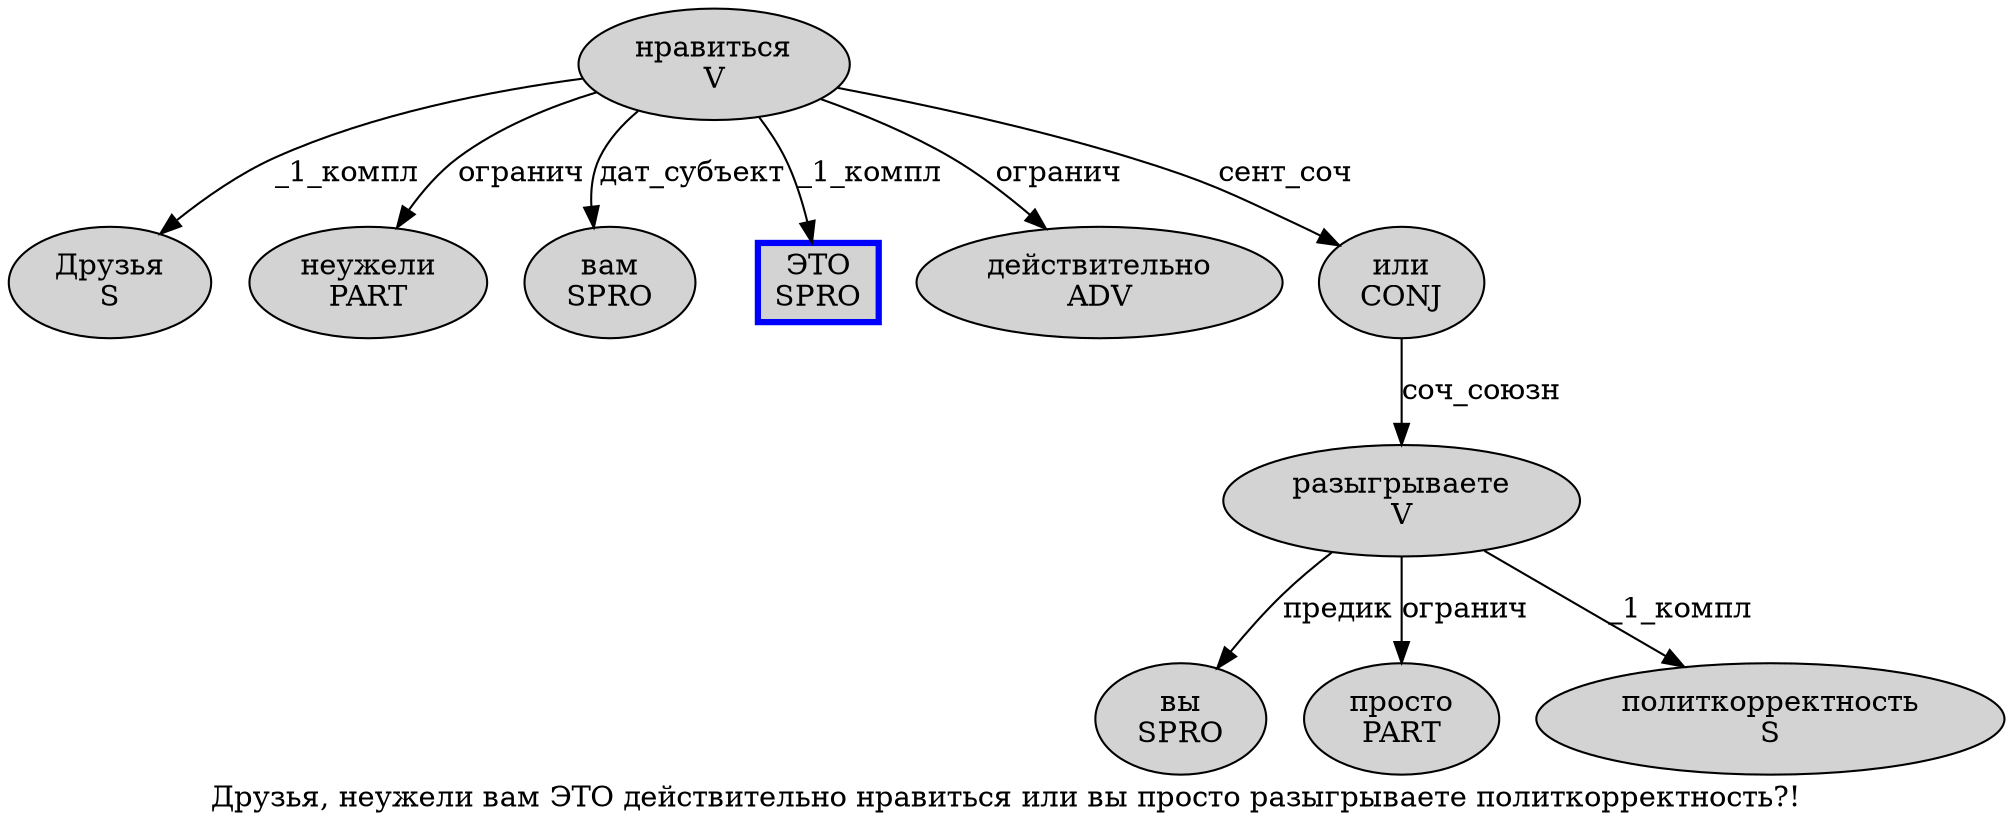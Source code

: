 digraph SENTENCE_3211 {
	graph [label="Друзья, неужели вам ЭТО действительно нравиться или вы просто разыгрываете политкорректность?!"]
	node [style=filled]
		0 [label="Друзья
S" color="" fillcolor=lightgray penwidth=1 shape=ellipse]
		2 [label="неужели
PART" color="" fillcolor=lightgray penwidth=1 shape=ellipse]
		3 [label="вам
SPRO" color="" fillcolor=lightgray penwidth=1 shape=ellipse]
		4 [label="ЭТО
SPRO" color=blue fillcolor=lightgray penwidth=3 shape=box]
		5 [label="действительно
ADV" color="" fillcolor=lightgray penwidth=1 shape=ellipse]
		6 [label="нравиться
V" color="" fillcolor=lightgray penwidth=1 shape=ellipse]
		7 [label="или
CONJ" color="" fillcolor=lightgray penwidth=1 shape=ellipse]
		8 [label="вы
SPRO" color="" fillcolor=lightgray penwidth=1 shape=ellipse]
		9 [label="просто
PART" color="" fillcolor=lightgray penwidth=1 shape=ellipse]
		10 [label="разыгрываете
V" color="" fillcolor=lightgray penwidth=1 shape=ellipse]
		11 [label="политкорректность
S" color="" fillcolor=lightgray penwidth=1 shape=ellipse]
			6 -> 0 [label="_1_компл"]
			6 -> 2 [label="огранич"]
			6 -> 3 [label="дат_субъект"]
			6 -> 4 [label="_1_компл"]
			6 -> 5 [label="огранич"]
			6 -> 7 [label="сент_соч"]
			10 -> 8 [label="предик"]
			10 -> 9 [label="огранич"]
			10 -> 11 [label="_1_компл"]
			7 -> 10 [label="соч_союзн"]
}